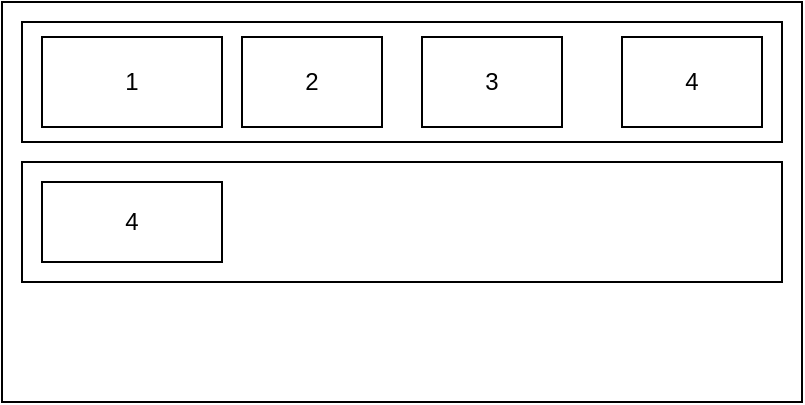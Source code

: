 <mxfile version="27.1.4">
  <diagram name="Page-1" id="pM3GhadZr_qYIwcJ3vPM">
    <mxGraphModel dx="1665" dy="743" grid="1" gridSize="10" guides="1" tooltips="1" connect="1" arrows="1" fold="1" page="1" pageScale="1" pageWidth="827" pageHeight="1169" math="0" shadow="0">
      <root>
        <mxCell id="0" />
        <mxCell id="1" parent="0" />
        <mxCell id="ei7jbz-YRQT29svRiO82-1" value="" style="rounded=0;whiteSpace=wrap;html=1;" vertex="1" parent="1">
          <mxGeometry x="140" y="100" width="400" height="200" as="geometry" />
        </mxCell>
        <mxCell id="ei7jbz-YRQT29svRiO82-2" value="" style="rounded=0;whiteSpace=wrap;html=1;" vertex="1" parent="1">
          <mxGeometry x="150" y="110" width="380" height="60" as="geometry" />
        </mxCell>
        <mxCell id="ei7jbz-YRQT29svRiO82-3" value="1" style="rounded=0;whiteSpace=wrap;html=1;" vertex="1" parent="1">
          <mxGeometry x="160" y="117.5" width="90" height="45" as="geometry" />
        </mxCell>
        <mxCell id="ei7jbz-YRQT29svRiO82-4" value="4" style="rounded=0;whiteSpace=wrap;html=1;" vertex="1" parent="1">
          <mxGeometry x="450" y="117.5" width="70" height="45" as="geometry" />
        </mxCell>
        <mxCell id="ei7jbz-YRQT29svRiO82-5" value="2" style="rounded=0;whiteSpace=wrap;html=1;" vertex="1" parent="1">
          <mxGeometry x="260" y="117.5" width="70" height="45" as="geometry" />
        </mxCell>
        <mxCell id="ei7jbz-YRQT29svRiO82-6" value="3" style="rounded=0;whiteSpace=wrap;html=1;" vertex="1" parent="1">
          <mxGeometry x="350" y="117.5" width="70" height="45" as="geometry" />
        </mxCell>
        <mxCell id="ei7jbz-YRQT29svRiO82-7" value="" style="rounded=0;whiteSpace=wrap;html=1;" vertex="1" parent="1">
          <mxGeometry x="150" y="180" width="380" height="60" as="geometry" />
        </mxCell>
        <mxCell id="ei7jbz-YRQT29svRiO82-8" value="4" style="rounded=0;whiteSpace=wrap;html=1;" vertex="1" parent="1">
          <mxGeometry x="160" y="190" width="90" height="40" as="geometry" />
        </mxCell>
      </root>
    </mxGraphModel>
  </diagram>
</mxfile>
